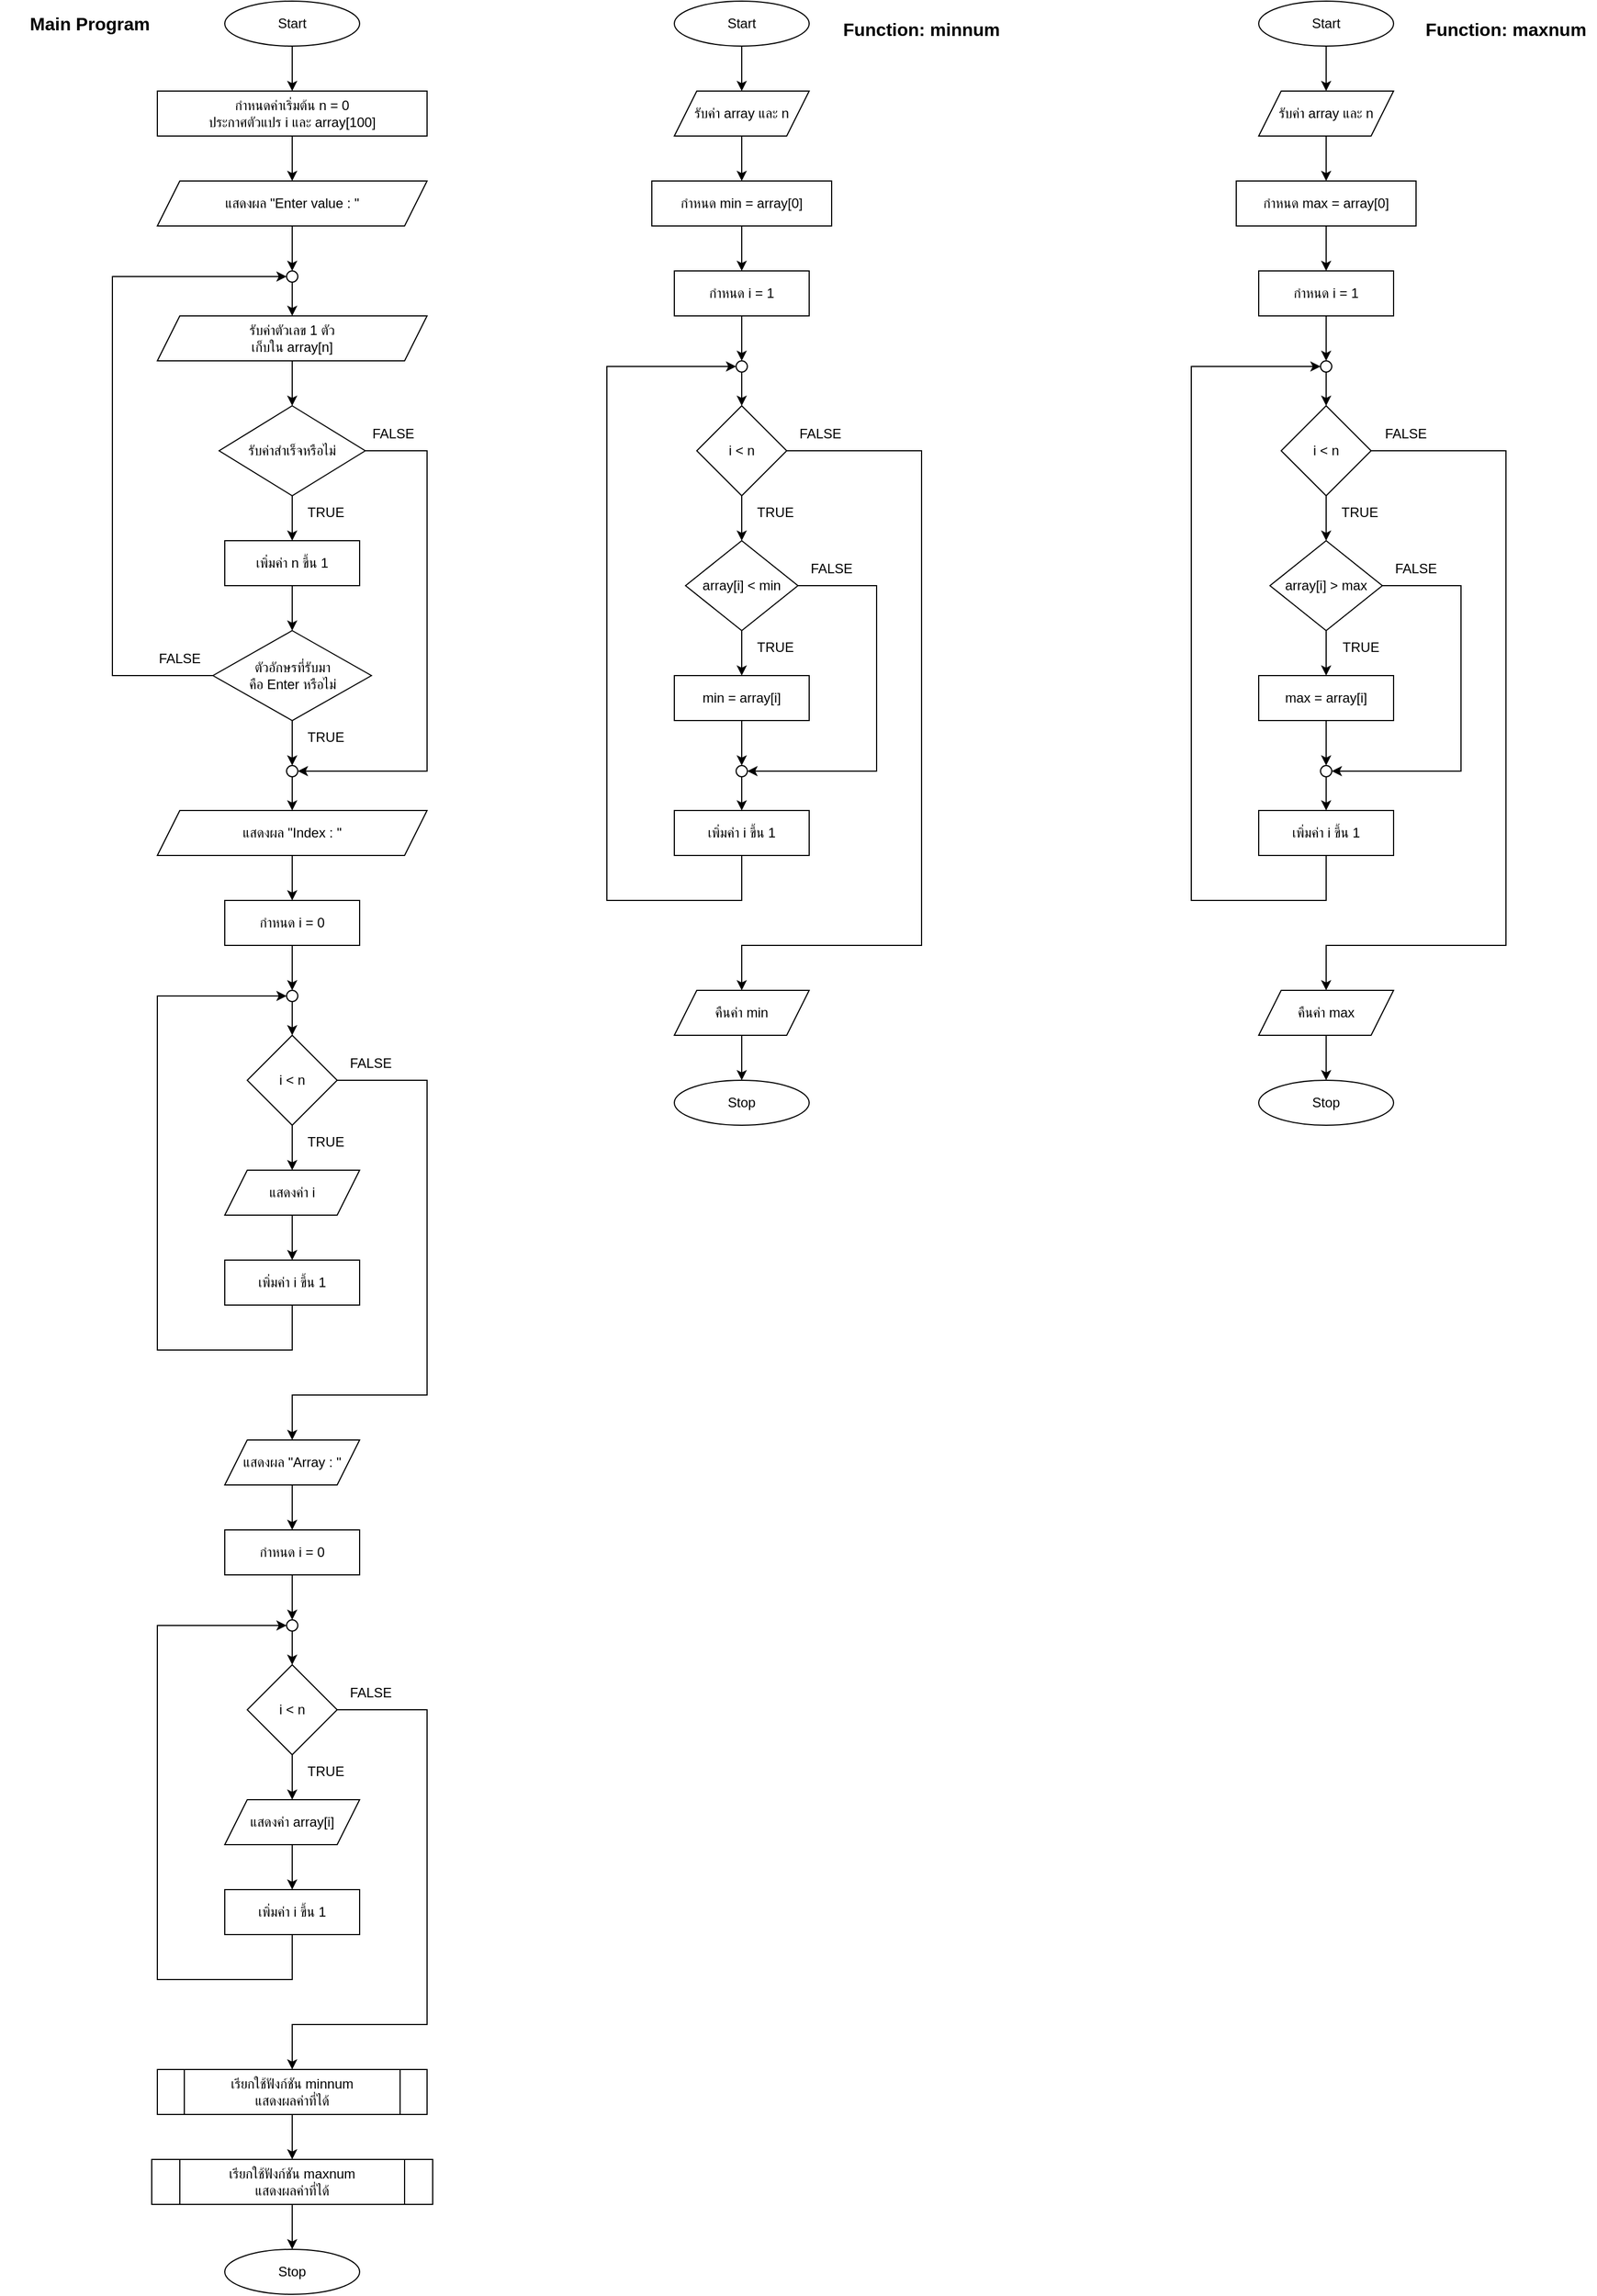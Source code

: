 <mxfile version="28.2.5">
  <diagram name="หน้า-1" id="8mpo2KhjY0d5GhI-VJxt">
    <mxGraphModel dx="1758" dy="1855" grid="1" gridSize="10" guides="1" tooltips="1" connect="1" arrows="1" fold="1" page="1" pageScale="1" pageWidth="827" pageHeight="1169" math="0" shadow="0">
      <root>
        <mxCell id="0" />
        <mxCell id="1" parent="0" />
        <mxCell id="2" value="&lt;font style=&quot;font-size: 16px;&quot;&gt;&lt;b&gt;Main Program&lt;/b&gt;&lt;/font&gt;" style="text;html=1;strokeColor=none;fillColor=none;align=center;verticalAlign=middle;whiteSpace=wrap;rounded=0;" vertex="1" parent="1">
          <mxGeometry x="20" y="5" width="160" height="30" as="geometry" />
        </mxCell>
        <mxCell id="wYvTHtJsyfHoaKMdfz4s-115" value="" style="edgeStyle=orthogonalEdgeStyle;rounded=0;orthogonalLoop=1;jettySize=auto;html=1;" edge="1" parent="1" source="5" target="7">
          <mxGeometry relative="1" as="geometry" />
        </mxCell>
        <mxCell id="5" value="กำหนดค่าเริ่มต้น n = 0&lt;br&gt;ประกาศตัวแปร i และ array[100]" style="rounded=0;whiteSpace=wrap;html=1;" vertex="1" parent="1">
          <mxGeometry x="160" y="80" width="240" height="40" as="geometry" />
        </mxCell>
        <mxCell id="wYvTHtJsyfHoaKMdfz4s-121" value="" style="edgeStyle=orthogonalEdgeStyle;rounded=0;orthogonalLoop=1;jettySize=auto;html=1;" edge="1" parent="1" source="7" target="wYvTHtJsyfHoaKMdfz4s-120">
          <mxGeometry relative="1" as="geometry" />
        </mxCell>
        <mxCell id="7" value="แสดงผล &quot;Enter value : &quot;" style="shape=parallelogram;perimeter=parallelogramPerimeter;whiteSpace=wrap;html=1;fixedSize=1;" vertex="1" parent="1">
          <mxGeometry x="160" y="160" width="240" height="40" as="geometry" />
        </mxCell>
        <mxCell id="9" value="รับค่าตัวเลข 1 ตัว&lt;br&gt;เก็บใน array[n]" style="shape=parallelogram;perimeter=parallelogramPerimeter;whiteSpace=wrap;html=1;fixedSize=1;" vertex="1" parent="1">
          <mxGeometry x="160" y="280" width="240" height="40" as="geometry" />
        </mxCell>
        <mxCell id="10" style="edgeStyle=orthogonalEdgeStyle;rounded=0;orthogonalLoop=1;jettySize=auto;html=1;exitX=0.5;exitY=1;exitDx=0;exitDy=0;" edge="1" parent="1" source="9" target="11">
          <mxGeometry relative="1" as="geometry" />
        </mxCell>
        <mxCell id="wYvTHtJsyfHoaKMdfz4s-119" style="edgeStyle=orthogonalEdgeStyle;rounded=0;orthogonalLoop=1;jettySize=auto;html=1;entryX=1;entryY=0.5;entryDx=0;entryDy=0;" edge="1" parent="1" source="11" target="wYvTHtJsyfHoaKMdfz4s-116">
          <mxGeometry relative="1" as="geometry">
            <Array as="points">
              <mxPoint x="400" y="400" />
              <mxPoint x="400" y="685" />
            </Array>
          </mxGeometry>
        </mxCell>
        <mxCell id="11" value="รับค่าสำเร็จหรือไม่" style="rhombus;whiteSpace=wrap;html=1;" vertex="1" parent="1">
          <mxGeometry x="215" y="360" width="130" height="80" as="geometry" />
        </mxCell>
        <mxCell id="15" style="edgeStyle=orthogonalEdgeStyle;rounded=0;orthogonalLoop=1;jettySize=auto;html=1;exitX=0.5;exitY=1;exitDx=0;exitDy=0;" edge="1" parent="1" source="11" target="16">
          <mxGeometry relative="1" as="geometry" />
        </mxCell>
        <mxCell id="16" value="เพิ่มค่า n ขึ้น 1" style="rounded=0;whiteSpace=wrap;html=1;" vertex="1" parent="1">
          <mxGeometry x="220" y="480" width="120" height="40" as="geometry" />
        </mxCell>
        <mxCell id="18" style="edgeStyle=orthogonalEdgeStyle;rounded=0;orthogonalLoop=1;jettySize=auto;html=1;exitX=0.5;exitY=1;exitDx=0;exitDy=0;" edge="1" parent="1" source="16" target="19">
          <mxGeometry relative="1" as="geometry" />
        </mxCell>
        <mxCell id="wYvTHtJsyfHoaKMdfz4s-117" value="" style="edgeStyle=orthogonalEdgeStyle;rounded=0;orthogonalLoop=1;jettySize=auto;html=1;" edge="1" parent="1" source="19" target="wYvTHtJsyfHoaKMdfz4s-116">
          <mxGeometry relative="1" as="geometry" />
        </mxCell>
        <mxCell id="wYvTHtJsyfHoaKMdfz4s-123" style="edgeStyle=orthogonalEdgeStyle;rounded=0;orthogonalLoop=1;jettySize=auto;html=1;entryX=0;entryY=0.5;entryDx=0;entryDy=0;" edge="1" parent="1" source="19" target="wYvTHtJsyfHoaKMdfz4s-120">
          <mxGeometry relative="1" as="geometry">
            <Array as="points">
              <mxPoint x="120" y="600" />
              <mxPoint x="120" y="245" />
            </Array>
          </mxGeometry>
        </mxCell>
        <mxCell id="19" value="ตัวอักษรที่รับมา&lt;br&gt;คือ Enter หรือไม่" style="rhombus;whiteSpace=wrap;html=1;" vertex="1" parent="1">
          <mxGeometry x="209.5" y="560" width="141" height="80" as="geometry" />
        </mxCell>
        <mxCell id="13" value="แสดงผล &quot;Index : &quot;" style="shape=parallelogram;perimeter=parallelogramPerimeter;whiteSpace=wrap;html=1;fixedSize=1;" vertex="1" parent="1">
          <mxGeometry x="160" y="720" width="240" height="40" as="geometry" />
        </mxCell>
        <mxCell id="24" style="edgeStyle=orthogonalEdgeStyle;rounded=0;orthogonalLoop=1;jettySize=auto;html=1;exitX=0.5;exitY=1;exitDx=0;exitDy=0;" edge="1" parent="1" source="13" target="25">
          <mxGeometry relative="1" as="geometry" />
        </mxCell>
        <mxCell id="wYvTHtJsyfHoaKMdfz4s-128" value="" style="edgeStyle=orthogonalEdgeStyle;rounded=0;orthogonalLoop=1;jettySize=auto;html=1;" edge="1" parent="1" source="25" target="wYvTHtJsyfHoaKMdfz4s-127">
          <mxGeometry relative="1" as="geometry" />
        </mxCell>
        <mxCell id="25" value="กำหนด i = 0" style="rounded=0;whiteSpace=wrap;html=1;" vertex="1" parent="1">
          <mxGeometry x="220" y="800" width="120" height="40" as="geometry" />
        </mxCell>
        <mxCell id="wYvTHtJsyfHoaKMdfz4s-125" value="" style="edgeStyle=orthogonalEdgeStyle;rounded=0;orthogonalLoop=1;jettySize=auto;html=1;" edge="1" parent="1" source="27" target="31">
          <mxGeometry relative="1" as="geometry" />
        </mxCell>
        <mxCell id="wYvTHtJsyfHoaKMdfz4s-131" style="edgeStyle=orthogonalEdgeStyle;rounded=0;orthogonalLoop=1;jettySize=auto;html=1;entryX=0.5;entryY=0;entryDx=0;entryDy=0;" edge="1" parent="1" source="27" target="39">
          <mxGeometry relative="1" as="geometry">
            <Array as="points">
              <mxPoint x="400" y="960" />
              <mxPoint x="400" y="1240" />
              <mxPoint x="280" y="1240" />
            </Array>
          </mxGeometry>
        </mxCell>
        <mxCell id="27" value="i &amp;lt; n" style="rhombus;whiteSpace=wrap;html=1;" vertex="1" parent="1">
          <mxGeometry x="240" y="920" width="80" height="80" as="geometry" />
        </mxCell>
        <mxCell id="wYvTHtJsyfHoaKMdfz4s-126" value="" style="edgeStyle=orthogonalEdgeStyle;rounded=0;orthogonalLoop=1;jettySize=auto;html=1;" edge="1" parent="1" source="31" target="35">
          <mxGeometry relative="1" as="geometry" />
        </mxCell>
        <mxCell id="31" value="แสดงค่า i" style="shape=parallelogram;perimeter=parallelogramPerimeter;whiteSpace=wrap;html=1;fixedSize=1;" vertex="1" parent="1">
          <mxGeometry x="220" y="1040" width="120" height="40" as="geometry" />
        </mxCell>
        <mxCell id="wYvTHtJsyfHoaKMdfz4s-130" style="edgeStyle=orthogonalEdgeStyle;rounded=0;orthogonalLoop=1;jettySize=auto;html=1;entryX=0;entryY=0.5;entryDx=0;entryDy=0;" edge="1" parent="1" source="35" target="wYvTHtJsyfHoaKMdfz4s-127">
          <mxGeometry relative="1" as="geometry">
            <Array as="points">
              <mxPoint x="280" y="1200" />
              <mxPoint x="160" y="1200" />
              <mxPoint x="160" y="885" />
            </Array>
          </mxGeometry>
        </mxCell>
        <mxCell id="35" value="เพิ่มค่า i ขึ้น 1" style="rounded=0;whiteSpace=wrap;html=1;" vertex="1" parent="1">
          <mxGeometry x="220" y="1120" width="120" height="40" as="geometry" />
        </mxCell>
        <mxCell id="39" value="แสดงผล &quot;Array : &quot;" style="shape=parallelogram;perimeter=parallelogramPerimeter;whiteSpace=wrap;html=1;fixedSize=1;" vertex="1" parent="1">
          <mxGeometry x="220" y="1280" width="120" height="40" as="geometry" />
        </mxCell>
        <mxCell id="40" style="edgeStyle=orthogonalEdgeStyle;rounded=0;orthogonalLoop=1;jettySize=auto;html=1;exitX=0.5;exitY=1;exitDx=0;exitDy=0;" edge="1" parent="1" source="39" target="41">
          <mxGeometry relative="1" as="geometry" />
        </mxCell>
        <mxCell id="wYvTHtJsyfHoaKMdfz4s-135" value="" style="edgeStyle=orthogonalEdgeStyle;rounded=0;orthogonalLoop=1;jettySize=auto;html=1;" edge="1" parent="1" source="41" target="wYvTHtJsyfHoaKMdfz4s-134">
          <mxGeometry relative="1" as="geometry" />
        </mxCell>
        <mxCell id="41" value="กำหนด i = 0" style="rounded=0;whiteSpace=wrap;html=1;" vertex="1" parent="1">
          <mxGeometry x="220" y="1360" width="120" height="40" as="geometry" />
        </mxCell>
        <mxCell id="wYvTHtJsyfHoaKMdfz4s-132" value="" style="edgeStyle=orthogonalEdgeStyle;rounded=0;orthogonalLoop=1;jettySize=auto;html=1;" edge="1" parent="1" source="43" target="47">
          <mxGeometry relative="1" as="geometry" />
        </mxCell>
        <mxCell id="wYvTHtJsyfHoaKMdfz4s-138" style="edgeStyle=orthogonalEdgeStyle;rounded=0;orthogonalLoop=1;jettySize=auto;html=1;" edge="1" parent="1" source="43" target="55">
          <mxGeometry relative="1" as="geometry">
            <Array as="points">
              <mxPoint x="400" y="1520" />
              <mxPoint x="400" y="1800" />
              <mxPoint x="280" y="1800" />
            </Array>
          </mxGeometry>
        </mxCell>
        <mxCell id="43" value="i &amp;lt; n" style="rhombus;whiteSpace=wrap;html=1;" vertex="1" parent="1">
          <mxGeometry x="240" y="1480" width="80" height="80" as="geometry" />
        </mxCell>
        <mxCell id="wYvTHtJsyfHoaKMdfz4s-133" value="" style="edgeStyle=orthogonalEdgeStyle;rounded=0;orthogonalLoop=1;jettySize=auto;html=1;" edge="1" parent="1" source="47" target="51">
          <mxGeometry relative="1" as="geometry" />
        </mxCell>
        <mxCell id="47" value="แสดงค่า array[i]" style="shape=parallelogram;perimeter=parallelogramPerimeter;whiteSpace=wrap;html=1;fixedSize=1;" vertex="1" parent="1">
          <mxGeometry x="220" y="1600" width="120" height="40" as="geometry" />
        </mxCell>
        <mxCell id="wYvTHtJsyfHoaKMdfz4s-137" style="edgeStyle=orthogonalEdgeStyle;rounded=0;orthogonalLoop=1;jettySize=auto;html=1;entryX=0;entryY=0.5;entryDx=0;entryDy=0;" edge="1" parent="1" source="51" target="wYvTHtJsyfHoaKMdfz4s-134">
          <mxGeometry relative="1" as="geometry">
            <Array as="points">
              <mxPoint x="280" y="1760" />
              <mxPoint x="160" y="1760" />
              <mxPoint x="160" y="1445" />
            </Array>
          </mxGeometry>
        </mxCell>
        <mxCell id="51" value="เพิ่มค่า i ขึ้น 1" style="rounded=0;whiteSpace=wrap;html=1;" vertex="1" parent="1">
          <mxGeometry x="220" y="1680" width="120" height="40" as="geometry" />
        </mxCell>
        <mxCell id="55" value="เรียกใช้ฟังก์ชัน minnum&lt;br&gt;แสดงผลค่าที่ได้" style="shape=process;whiteSpace=wrap;html=1;backgroundOutline=1;" vertex="1" parent="1">
          <mxGeometry x="160" y="1840" width="240" height="40" as="geometry" />
        </mxCell>
        <mxCell id="56" style="edgeStyle=orthogonalEdgeStyle;rounded=0;orthogonalLoop=1;jettySize=auto;html=1;exitX=0.5;exitY=1;exitDx=0;exitDy=0;" edge="1" parent="1" source="55" target="57">
          <mxGeometry relative="1" as="geometry" />
        </mxCell>
        <mxCell id="wYvTHtJsyfHoaKMdfz4s-140" value="" style="edgeStyle=orthogonalEdgeStyle;rounded=0;orthogonalLoop=1;jettySize=auto;html=1;" edge="1" parent="1" source="57" target="wYvTHtJsyfHoaKMdfz4s-139">
          <mxGeometry relative="1" as="geometry" />
        </mxCell>
        <mxCell id="57" value="เรียกใช้ฟังก์ชัน maxnum&lt;br&gt;แสดงผลค่าที่ได้" style="shape=process;whiteSpace=wrap;html=1;backgroundOutline=1;" vertex="1" parent="1">
          <mxGeometry x="155" y="1920" width="250" height="40" as="geometry" />
        </mxCell>
        <mxCell id="60" value="&lt;b&gt;&lt;font style=&quot;font-size: 16px;&quot;&gt;Function: minnum&lt;/font&gt;&lt;/b&gt;" style="text;html=1;strokeColor=none;fillColor=none;align=center;verticalAlign=middle;whiteSpace=wrap;rounded=0;" vertex="1" parent="1">
          <mxGeometry x="760" y="10" width="160" height="30" as="geometry" />
        </mxCell>
        <mxCell id="87" value="&lt;b&gt;&lt;font style=&quot;font-size: 16px;&quot;&gt;Function: maxnum&lt;/font&gt;&lt;/b&gt;" style="text;html=1;strokeColor=none;fillColor=none;align=center;verticalAlign=middle;whiteSpace=wrap;rounded=0;" vertex="1" parent="1">
          <mxGeometry x="1280" y="10" width="160" height="30" as="geometry" />
        </mxCell>
        <mxCell id="90" value="รับค่า array และ n" style="shape=parallelogram;perimeter=parallelogramPerimeter;whiteSpace=wrap;html=1;fixedSize=1;" vertex="1" parent="1">
          <mxGeometry x="1140" y="80" width="120" height="40" as="geometry" />
        </mxCell>
        <mxCell id="91" style="edgeStyle=orthogonalEdgeStyle;rounded=0;orthogonalLoop=1;jettySize=auto;html=1;exitX=0.5;exitY=1;exitDx=0;exitDy=0;" edge="1" parent="1" source="90" target="92">
          <mxGeometry relative="1" as="geometry" />
        </mxCell>
        <mxCell id="92" value="กำหนด max = array[0]" style="rounded=0;whiteSpace=wrap;html=1;" vertex="1" parent="1">
          <mxGeometry x="1120" y="160" width="160" height="40" as="geometry" />
        </mxCell>
        <mxCell id="93" style="edgeStyle=orthogonalEdgeStyle;rounded=0;orthogonalLoop=1;jettySize=auto;html=1;exitX=0.5;exitY=1;exitDx=0;exitDy=0;" edge="1" parent="1" source="92" target="94">
          <mxGeometry relative="1" as="geometry" />
        </mxCell>
        <mxCell id="wYvTHtJsyfHoaKMdfz4s-176" value="" style="edgeStyle=orthogonalEdgeStyle;rounded=0;orthogonalLoop=1;jettySize=auto;html=1;" edge="1" parent="1" source="94" target="wYvTHtJsyfHoaKMdfz4s-175">
          <mxGeometry relative="1" as="geometry" />
        </mxCell>
        <mxCell id="94" value="กำหนด i = 1" style="rounded=0;whiteSpace=wrap;html=1;" vertex="1" parent="1">
          <mxGeometry x="1140" y="240" width="120" height="40" as="geometry" />
        </mxCell>
        <mxCell id="wYvTHtJsyfHoaKMdfz4s-178" value="" style="edgeStyle=orthogonalEdgeStyle;rounded=0;orthogonalLoop=1;jettySize=auto;html=1;" edge="1" parent="1" source="96" target="100">
          <mxGeometry relative="1" as="geometry" />
        </mxCell>
        <mxCell id="wYvTHtJsyfHoaKMdfz4s-184" style="edgeStyle=orthogonalEdgeStyle;rounded=0;orthogonalLoop=1;jettySize=auto;html=1;entryX=0.5;entryY=0;entryDx=0;entryDy=0;" edge="1" parent="1" source="96" target="102">
          <mxGeometry relative="1" as="geometry">
            <Array as="points">
              <mxPoint x="1360" y="400" />
              <mxPoint x="1360" y="840" />
              <mxPoint x="1200" y="840" />
            </Array>
          </mxGeometry>
        </mxCell>
        <mxCell id="96" value="i &amp;lt; n" style="rhombus;whiteSpace=wrap;html=1;" vertex="1" parent="1">
          <mxGeometry x="1160" y="360" width="80" height="80" as="geometry" />
        </mxCell>
        <mxCell id="wYvTHtJsyfHoaKMdfz4s-179" value="" style="edgeStyle=orthogonalEdgeStyle;rounded=0;orthogonalLoop=1;jettySize=auto;html=1;" edge="1" parent="1" source="100" target="105">
          <mxGeometry relative="1" as="geometry" />
        </mxCell>
        <mxCell id="wYvTHtJsyfHoaKMdfz4s-189" style="edgeStyle=orthogonalEdgeStyle;rounded=0;orthogonalLoop=1;jettySize=auto;html=1;entryX=1;entryY=0.5;entryDx=0;entryDy=0;" edge="1" parent="1" source="100" target="wYvTHtJsyfHoaKMdfz4s-180">
          <mxGeometry relative="1" as="geometry">
            <Array as="points">
              <mxPoint x="1320" y="520" />
              <mxPoint x="1320" y="685" />
            </Array>
          </mxGeometry>
        </mxCell>
        <mxCell id="100" value="array[i] &amp;gt; max" style="rhombus;whiteSpace=wrap;html=1;" vertex="1" parent="1">
          <mxGeometry x="1150" y="480" width="100" height="80" as="geometry" />
        </mxCell>
        <mxCell id="wYvTHtJsyfHoaKMdfz4s-181" value="" style="edgeStyle=orthogonalEdgeStyle;rounded=0;orthogonalLoop=1;jettySize=auto;html=1;" edge="1" parent="1" source="105" target="wYvTHtJsyfHoaKMdfz4s-180">
          <mxGeometry relative="1" as="geometry" />
        </mxCell>
        <mxCell id="105" value="max = array[i]" style="rounded=0;whiteSpace=wrap;html=1;" vertex="1" parent="1">
          <mxGeometry x="1140" y="600" width="120" height="40" as="geometry" />
        </mxCell>
        <mxCell id="wYvTHtJsyfHoaKMdfz4s-183" style="edgeStyle=orthogonalEdgeStyle;rounded=0;orthogonalLoop=1;jettySize=auto;html=1;entryX=0;entryY=0.5;entryDx=0;entryDy=0;" edge="1" parent="1" source="108" target="wYvTHtJsyfHoaKMdfz4s-175">
          <mxGeometry relative="1" as="geometry">
            <Array as="points">
              <mxPoint x="1200" y="800" />
              <mxPoint x="1080" y="800" />
              <mxPoint x="1080" y="325" />
            </Array>
          </mxGeometry>
        </mxCell>
        <mxCell id="108" value="เพิ่มค่า i ขึ้น 1" style="rounded=0;whiteSpace=wrap;html=1;" vertex="1" parent="1">
          <mxGeometry x="1140" y="720" width="120" height="40" as="geometry" />
        </mxCell>
        <mxCell id="wYvTHtJsyfHoaKMdfz4s-191" value="" style="edgeStyle=orthogonalEdgeStyle;rounded=0;orthogonalLoop=1;jettySize=auto;html=1;" edge="1" parent="1" source="102" target="wYvTHtJsyfHoaKMdfz4s-190">
          <mxGeometry relative="1" as="geometry" />
        </mxCell>
        <mxCell id="102" value="คืนค่า max" style="shape=parallelogram;perimeter=parallelogramPerimeter;whiteSpace=wrap;html=1;fixedSize=1;" vertex="1" parent="1">
          <mxGeometry x="1140" y="880" width="120" height="40" as="geometry" />
        </mxCell>
        <mxCell id="wYvTHtJsyfHoaKMdfz4s-114" value="" style="edgeStyle=orthogonalEdgeStyle;rounded=0;orthogonalLoop=1;jettySize=auto;html=1;" edge="1" parent="1" source="wYvTHtJsyfHoaKMdfz4s-113" target="5">
          <mxGeometry relative="1" as="geometry" />
        </mxCell>
        <mxCell id="wYvTHtJsyfHoaKMdfz4s-113" value="Start" style="ellipse;whiteSpace=wrap;html=1;" vertex="1" parent="1">
          <mxGeometry x="220" width="120" height="40" as="geometry" />
        </mxCell>
        <mxCell id="wYvTHtJsyfHoaKMdfz4s-118" value="" style="edgeStyle=orthogonalEdgeStyle;rounded=0;orthogonalLoop=1;jettySize=auto;html=1;" edge="1" parent="1" source="wYvTHtJsyfHoaKMdfz4s-116" target="13">
          <mxGeometry relative="1" as="geometry" />
        </mxCell>
        <mxCell id="wYvTHtJsyfHoaKMdfz4s-116" value="" style="ellipse;whiteSpace=wrap;html=1;aspect=fixed;" vertex="1" parent="1">
          <mxGeometry x="275" y="680" width="10" height="10" as="geometry" />
        </mxCell>
        <mxCell id="wYvTHtJsyfHoaKMdfz4s-120" value="" style="ellipse;whiteSpace=wrap;html=1;aspect=fixed;" vertex="1" parent="1">
          <mxGeometry x="275" y="240" width="10" height="10" as="geometry" />
        </mxCell>
        <mxCell id="wYvTHtJsyfHoaKMdfz4s-124" style="edgeStyle=orthogonalEdgeStyle;rounded=0;orthogonalLoop=1;jettySize=auto;html=1;entryX=0.5;entryY=0;entryDx=0;entryDy=0;" edge="1" parent="1" source="wYvTHtJsyfHoaKMdfz4s-120" target="9">
          <mxGeometry relative="1" as="geometry" />
        </mxCell>
        <mxCell id="wYvTHtJsyfHoaKMdfz4s-129" value="" style="edgeStyle=orthogonalEdgeStyle;rounded=0;orthogonalLoop=1;jettySize=auto;html=1;" edge="1" parent="1" source="wYvTHtJsyfHoaKMdfz4s-127" target="27">
          <mxGeometry relative="1" as="geometry" />
        </mxCell>
        <mxCell id="wYvTHtJsyfHoaKMdfz4s-127" value="" style="ellipse;whiteSpace=wrap;html=1;aspect=fixed;" vertex="1" parent="1">
          <mxGeometry x="275" y="880" width="10" height="10" as="geometry" />
        </mxCell>
        <mxCell id="wYvTHtJsyfHoaKMdfz4s-136" value="" style="edgeStyle=orthogonalEdgeStyle;rounded=0;orthogonalLoop=1;jettySize=auto;html=1;" edge="1" parent="1" source="wYvTHtJsyfHoaKMdfz4s-134" target="43">
          <mxGeometry relative="1" as="geometry" />
        </mxCell>
        <mxCell id="wYvTHtJsyfHoaKMdfz4s-134" value="" style="ellipse;whiteSpace=wrap;html=1;aspect=fixed;" vertex="1" parent="1">
          <mxGeometry x="275" y="1440" width="10" height="10" as="geometry" />
        </mxCell>
        <mxCell id="wYvTHtJsyfHoaKMdfz4s-139" value="Stop" style="ellipse;whiteSpace=wrap;html=1;" vertex="1" parent="1">
          <mxGeometry x="220" y="2000" width="120" height="40" as="geometry" />
        </mxCell>
        <mxCell id="wYvTHtJsyfHoaKMdfz4s-141" value="TRUE" style="text;html=1;align=center;verticalAlign=middle;whiteSpace=wrap;rounded=0;" vertex="1" parent="1">
          <mxGeometry x="280" y="640" width="60" height="30" as="geometry" />
        </mxCell>
        <mxCell id="wYvTHtJsyfHoaKMdfz4s-142" value="FALSE" style="text;html=1;align=center;verticalAlign=middle;whiteSpace=wrap;rounded=0;" vertex="1" parent="1">
          <mxGeometry x="149.5" y="570" width="60" height="30" as="geometry" />
        </mxCell>
        <mxCell id="wYvTHtJsyfHoaKMdfz4s-143" value="TRUE" style="text;html=1;align=center;verticalAlign=middle;whiteSpace=wrap;rounded=0;" vertex="1" parent="1">
          <mxGeometry x="280" y="440" width="60" height="30" as="geometry" />
        </mxCell>
        <mxCell id="wYvTHtJsyfHoaKMdfz4s-144" value="FALSE" style="text;html=1;align=center;verticalAlign=middle;whiteSpace=wrap;rounded=0;" vertex="1" parent="1">
          <mxGeometry x="340" y="370" width="60" height="30" as="geometry" />
        </mxCell>
        <mxCell id="wYvTHtJsyfHoaKMdfz4s-145" value="TRUE" style="text;html=1;align=center;verticalAlign=middle;whiteSpace=wrap;rounded=0;" vertex="1" parent="1">
          <mxGeometry x="280" y="1000" width="60" height="30" as="geometry" />
        </mxCell>
        <mxCell id="wYvTHtJsyfHoaKMdfz4s-146" value="FALSE" style="text;html=1;align=center;verticalAlign=middle;whiteSpace=wrap;rounded=0;" vertex="1" parent="1">
          <mxGeometry x="320" y="930" width="60" height="30" as="geometry" />
        </mxCell>
        <mxCell id="wYvTHtJsyfHoaKMdfz4s-148" value="TRUE" style="text;html=1;align=center;verticalAlign=middle;whiteSpace=wrap;rounded=0;" vertex="1" parent="1">
          <mxGeometry x="280" y="1560" width="60" height="30" as="geometry" />
        </mxCell>
        <mxCell id="wYvTHtJsyfHoaKMdfz4s-149" value="FALSE" style="text;html=1;align=center;verticalAlign=middle;whiteSpace=wrap;rounded=0;" vertex="1" parent="1">
          <mxGeometry x="320" y="1490" width="60" height="30" as="geometry" />
        </mxCell>
        <mxCell id="63" value="รับค่า array และ n" style="shape=parallelogram;perimeter=parallelogramPerimeter;whiteSpace=wrap;html=1;fixedSize=1;" vertex="1" parent="1">
          <mxGeometry x="620" y="80" width="120" height="40" as="geometry" />
        </mxCell>
        <mxCell id="64" style="edgeStyle=orthogonalEdgeStyle;rounded=0;orthogonalLoop=1;jettySize=auto;html=1;exitX=0.5;exitY=1;exitDx=0;exitDy=0;" edge="1" parent="1" source="63" target="65">
          <mxGeometry relative="1" as="geometry" />
        </mxCell>
        <mxCell id="65" value="กำหนด min = array[0]" style="rounded=0;whiteSpace=wrap;html=1;" vertex="1" parent="1">
          <mxGeometry x="600" y="160" width="160" height="40" as="geometry" />
        </mxCell>
        <mxCell id="66" style="edgeStyle=orthogonalEdgeStyle;rounded=0;orthogonalLoop=1;jettySize=auto;html=1;exitX=0.5;exitY=1;exitDx=0;exitDy=0;" edge="1" parent="1" source="65" target="67">
          <mxGeometry relative="1" as="geometry" />
        </mxCell>
        <mxCell id="wYvTHtJsyfHoaKMdfz4s-155" value="" style="edgeStyle=orthogonalEdgeStyle;rounded=0;orthogonalLoop=1;jettySize=auto;html=1;" edge="1" parent="1" source="67" target="wYvTHtJsyfHoaKMdfz4s-154">
          <mxGeometry relative="1" as="geometry" />
        </mxCell>
        <mxCell id="67" value="กำหนด i = 1" style="rounded=0;whiteSpace=wrap;html=1;" vertex="1" parent="1">
          <mxGeometry x="620" y="240" width="120" height="40" as="geometry" />
        </mxCell>
        <mxCell id="wYvTHtJsyfHoaKMdfz4s-153" value="" style="edgeStyle=orthogonalEdgeStyle;rounded=0;orthogonalLoop=1;jettySize=auto;html=1;" edge="1" parent="1" source="69" target="73">
          <mxGeometry relative="1" as="geometry" />
        </mxCell>
        <mxCell id="wYvTHtJsyfHoaKMdfz4s-157" style="edgeStyle=orthogonalEdgeStyle;rounded=0;orthogonalLoop=1;jettySize=auto;html=1;entryX=0.5;entryY=0;entryDx=0;entryDy=0;" edge="1" parent="1" source="69" target="75">
          <mxGeometry relative="1" as="geometry">
            <mxPoint x="840" y="650" as="targetPoint" />
            <Array as="points">
              <mxPoint x="840" y="400" />
              <mxPoint x="840" y="840" />
              <mxPoint x="680" y="840" />
            </Array>
          </mxGeometry>
        </mxCell>
        <mxCell id="69" value="i &amp;lt; n" style="rhombus;whiteSpace=wrap;html=1;" vertex="1" parent="1">
          <mxGeometry x="640" y="360" width="80" height="80" as="geometry" />
        </mxCell>
        <mxCell id="wYvTHtJsyfHoaKMdfz4s-152" value="" style="edgeStyle=orthogonalEdgeStyle;rounded=0;orthogonalLoop=1;jettySize=auto;html=1;" edge="1" parent="1" source="73" target="78">
          <mxGeometry relative="1" as="geometry" />
        </mxCell>
        <mxCell id="wYvTHtJsyfHoaKMdfz4s-162" style="edgeStyle=orthogonalEdgeStyle;rounded=0;orthogonalLoop=1;jettySize=auto;html=1;entryX=1;entryY=0.5;entryDx=0;entryDy=0;" edge="1" parent="1" source="73" target="wYvTHtJsyfHoaKMdfz4s-159">
          <mxGeometry relative="1" as="geometry">
            <Array as="points">
              <mxPoint x="800" y="520" />
              <mxPoint x="800" y="685" />
            </Array>
          </mxGeometry>
        </mxCell>
        <mxCell id="73" value="array[i] &amp;lt; min" style="rhombus;whiteSpace=wrap;html=1;" vertex="1" parent="1">
          <mxGeometry x="630" y="480" width="100" height="80" as="geometry" />
        </mxCell>
        <mxCell id="wYvTHtJsyfHoaKMdfz4s-160" value="" style="edgeStyle=orthogonalEdgeStyle;rounded=0;orthogonalLoop=1;jettySize=auto;html=1;" edge="1" parent="1" source="78" target="wYvTHtJsyfHoaKMdfz4s-159">
          <mxGeometry relative="1" as="geometry" />
        </mxCell>
        <mxCell id="78" value="min = array[i]" style="rounded=0;whiteSpace=wrap;html=1;" vertex="1" parent="1">
          <mxGeometry x="620" y="600" width="120" height="40" as="geometry" />
        </mxCell>
        <mxCell id="wYvTHtJsyfHoaKMdfz4s-163" style="edgeStyle=orthogonalEdgeStyle;rounded=0;orthogonalLoop=1;jettySize=auto;html=1;entryX=0;entryY=0.5;entryDx=0;entryDy=0;" edge="1" parent="1" source="81" target="wYvTHtJsyfHoaKMdfz4s-154">
          <mxGeometry relative="1" as="geometry">
            <Array as="points">
              <mxPoint x="680" y="800" />
              <mxPoint x="560" y="800" />
              <mxPoint x="560" y="325" />
            </Array>
          </mxGeometry>
        </mxCell>
        <mxCell id="81" value="เพิ่มค่า i ขึ้น 1" style="rounded=0;whiteSpace=wrap;html=1;" vertex="1" parent="1">
          <mxGeometry x="620" y="720" width="120" height="40" as="geometry" />
        </mxCell>
        <mxCell id="wYvTHtJsyfHoaKMdfz4s-165" value="" style="edgeStyle=orthogonalEdgeStyle;rounded=0;orthogonalLoop=1;jettySize=auto;html=1;" edge="1" parent="1" source="75" target="wYvTHtJsyfHoaKMdfz4s-164">
          <mxGeometry relative="1" as="geometry" />
        </mxCell>
        <mxCell id="75" value="คืนค่า min" style="shape=parallelogram;perimeter=parallelogramPerimeter;whiteSpace=wrap;html=1;fixedSize=1;" vertex="1" parent="1">
          <mxGeometry x="620" y="880" width="120" height="40" as="geometry" />
        </mxCell>
        <mxCell id="wYvTHtJsyfHoaKMdfz4s-151" value="" style="edgeStyle=orthogonalEdgeStyle;rounded=0;orthogonalLoop=1;jettySize=auto;html=1;" edge="1" parent="1" source="wYvTHtJsyfHoaKMdfz4s-150" target="63">
          <mxGeometry relative="1" as="geometry" />
        </mxCell>
        <mxCell id="wYvTHtJsyfHoaKMdfz4s-150" value="Start" style="ellipse;whiteSpace=wrap;html=1;" vertex="1" parent="1">
          <mxGeometry x="620" width="120" height="40" as="geometry" />
        </mxCell>
        <mxCell id="wYvTHtJsyfHoaKMdfz4s-156" value="" style="edgeStyle=orthogonalEdgeStyle;rounded=0;orthogonalLoop=1;jettySize=auto;html=1;" edge="1" parent="1" source="wYvTHtJsyfHoaKMdfz4s-154" target="69">
          <mxGeometry relative="1" as="geometry" />
        </mxCell>
        <mxCell id="wYvTHtJsyfHoaKMdfz4s-154" value="" style="ellipse;whiteSpace=wrap;html=1;aspect=fixed;" vertex="1" parent="1">
          <mxGeometry x="675" y="320" width="10" height="10" as="geometry" />
        </mxCell>
        <mxCell id="wYvTHtJsyfHoaKMdfz4s-161" value="" style="edgeStyle=orthogonalEdgeStyle;rounded=0;orthogonalLoop=1;jettySize=auto;html=1;" edge="1" parent="1" source="wYvTHtJsyfHoaKMdfz4s-159" target="81">
          <mxGeometry relative="1" as="geometry" />
        </mxCell>
        <mxCell id="wYvTHtJsyfHoaKMdfz4s-159" value="" style="ellipse;whiteSpace=wrap;html=1;aspect=fixed;" vertex="1" parent="1">
          <mxGeometry x="675" y="680" width="10" height="10" as="geometry" />
        </mxCell>
        <mxCell id="wYvTHtJsyfHoaKMdfz4s-164" value="Stop" style="ellipse;whiteSpace=wrap;html=1;" vertex="1" parent="1">
          <mxGeometry x="620" y="960" width="120" height="40" as="geometry" />
        </mxCell>
        <mxCell id="wYvTHtJsyfHoaKMdfz4s-166" value="TRUE" style="text;html=1;align=center;verticalAlign=middle;whiteSpace=wrap;rounded=0;" vertex="1" parent="1">
          <mxGeometry x="680" y="440" width="60" height="30" as="geometry" />
        </mxCell>
        <mxCell id="wYvTHtJsyfHoaKMdfz4s-167" value="FALSE" style="text;html=1;align=center;verticalAlign=middle;whiteSpace=wrap;rounded=0;" vertex="1" parent="1">
          <mxGeometry x="720" y="370" width="60" height="30" as="geometry" />
        </mxCell>
        <mxCell id="wYvTHtJsyfHoaKMdfz4s-168" value="TRUE" style="text;html=1;align=center;verticalAlign=middle;whiteSpace=wrap;rounded=0;" vertex="1" parent="1">
          <mxGeometry x="680" y="560" width="60" height="30" as="geometry" />
        </mxCell>
        <mxCell id="wYvTHtJsyfHoaKMdfz4s-169" value="FALSE" style="text;html=1;align=center;verticalAlign=middle;whiteSpace=wrap;rounded=0;" vertex="1" parent="1">
          <mxGeometry x="730" y="490" width="60" height="30" as="geometry" />
        </mxCell>
        <mxCell id="wYvTHtJsyfHoaKMdfz4s-174" value="" style="edgeStyle=orthogonalEdgeStyle;rounded=0;orthogonalLoop=1;jettySize=auto;html=1;" edge="1" parent="1" source="wYvTHtJsyfHoaKMdfz4s-173" target="90">
          <mxGeometry relative="1" as="geometry" />
        </mxCell>
        <mxCell id="wYvTHtJsyfHoaKMdfz4s-173" value="Start" style="ellipse;whiteSpace=wrap;html=1;" vertex="1" parent="1">
          <mxGeometry x="1140" width="120" height="40" as="geometry" />
        </mxCell>
        <mxCell id="wYvTHtJsyfHoaKMdfz4s-177" value="" style="edgeStyle=orthogonalEdgeStyle;rounded=0;orthogonalLoop=1;jettySize=auto;html=1;" edge="1" parent="1" source="wYvTHtJsyfHoaKMdfz4s-175" target="96">
          <mxGeometry relative="1" as="geometry" />
        </mxCell>
        <mxCell id="wYvTHtJsyfHoaKMdfz4s-175" value="" style="ellipse;whiteSpace=wrap;html=1;aspect=fixed;" vertex="1" parent="1">
          <mxGeometry x="1195" y="320" width="10" height="10" as="geometry" />
        </mxCell>
        <mxCell id="wYvTHtJsyfHoaKMdfz4s-182" value="" style="edgeStyle=orthogonalEdgeStyle;rounded=0;orthogonalLoop=1;jettySize=auto;html=1;" edge="1" parent="1" source="wYvTHtJsyfHoaKMdfz4s-180" target="108">
          <mxGeometry relative="1" as="geometry" />
        </mxCell>
        <mxCell id="wYvTHtJsyfHoaKMdfz4s-180" value="" style="ellipse;whiteSpace=wrap;html=1;aspect=fixed;" vertex="1" parent="1">
          <mxGeometry x="1195" y="680" width="10" height="10" as="geometry" />
        </mxCell>
        <mxCell id="wYvTHtJsyfHoaKMdfz4s-185" value="TRUE" style="text;html=1;align=center;verticalAlign=middle;whiteSpace=wrap;rounded=0;" vertex="1" parent="1">
          <mxGeometry x="1200" y="440" width="60" height="30" as="geometry" />
        </mxCell>
        <mxCell id="wYvTHtJsyfHoaKMdfz4s-186" value="FALSE" style="text;html=1;align=center;verticalAlign=middle;whiteSpace=wrap;rounded=0;" vertex="1" parent="1">
          <mxGeometry x="1241" y="370" width="60" height="30" as="geometry" />
        </mxCell>
        <mxCell id="wYvTHtJsyfHoaKMdfz4s-187" value="TRUE" style="text;html=1;align=center;verticalAlign=middle;whiteSpace=wrap;rounded=0;" vertex="1" parent="1">
          <mxGeometry x="1201" y="560" width="60" height="30" as="geometry" />
        </mxCell>
        <mxCell id="wYvTHtJsyfHoaKMdfz4s-188" value="FALSE" style="text;html=1;align=center;verticalAlign=middle;whiteSpace=wrap;rounded=0;" vertex="1" parent="1">
          <mxGeometry x="1250" y="490" width="60" height="30" as="geometry" />
        </mxCell>
        <mxCell id="wYvTHtJsyfHoaKMdfz4s-190" value="Stop" style="ellipse;whiteSpace=wrap;html=1;" vertex="1" parent="1">
          <mxGeometry x="1140" y="960" width="120" height="40" as="geometry" />
        </mxCell>
      </root>
    </mxGraphModel>
  </diagram>
</mxfile>
